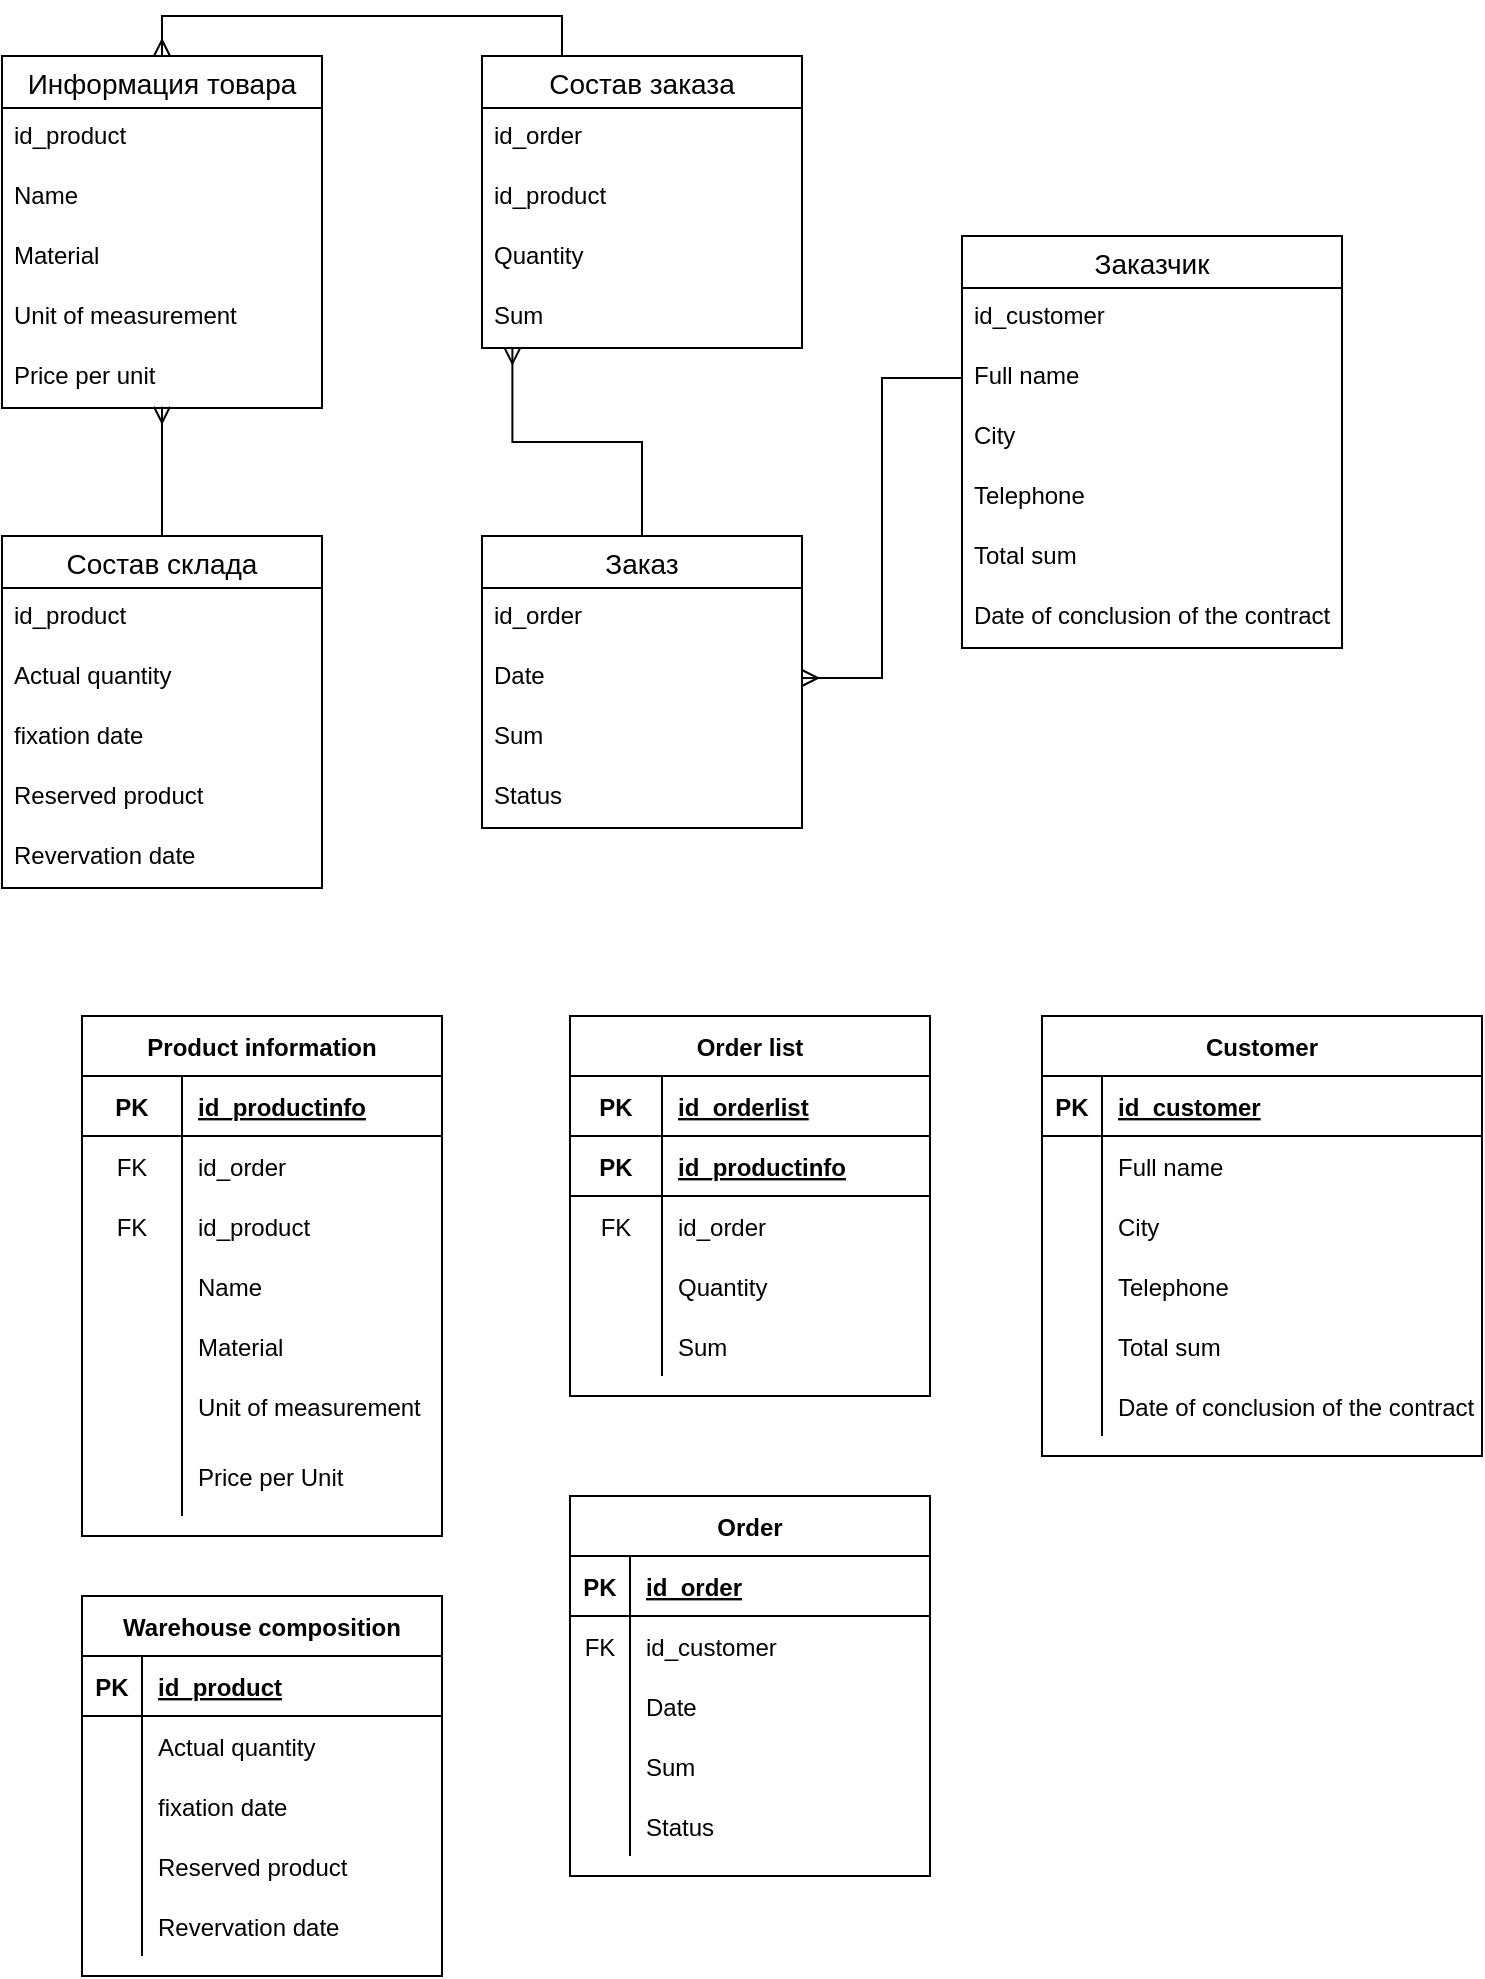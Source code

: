 <mxfile version="14.4.3" type="device"><diagram id="j-BwL6d5vp7vB2VhgZ8F" name="Страница 1"><mxGraphModel dx="1024" dy="592" grid="1" gridSize="10" guides="1" tooltips="1" connect="1" arrows="1" fold="1" page="1" pageScale="1" pageWidth="827" pageHeight="1169" math="0" shadow="0"><root><mxCell id="0"/><mxCell id="1" parent="0"/><mxCell id="vsldjuZawygQ87oaWwbh-1" value="Информация товара" style="swimlane;fontStyle=0;childLayout=stackLayout;horizontal=1;startSize=26;horizontalStack=0;resizeParent=1;resizeParentMax=0;resizeLast=0;collapsible=1;marginBottom=0;align=center;fontSize=14;" parent="1" vertex="1"><mxGeometry x="40" y="80" width="160" height="176" as="geometry"><mxRectangle x="40" y="170" width="170" height="26" as="alternateBounds"/></mxGeometry></mxCell><mxCell id="vsldjuZawygQ87oaWwbh-2" value="id_product" style="text;strokeColor=none;fillColor=none;spacingLeft=4;spacingRight=4;overflow=hidden;rotatable=0;points=[[0,0.5],[1,0.5]];portConstraint=eastwest;fontSize=12;" parent="vsldjuZawygQ87oaWwbh-1" vertex="1"><mxGeometry y="26" width="160" height="30" as="geometry"/></mxCell><mxCell id="vsldjuZawygQ87oaWwbh-3" value="Name" style="text;strokeColor=none;fillColor=none;spacingLeft=4;spacingRight=4;overflow=hidden;rotatable=0;points=[[0,0.5],[1,0.5]];portConstraint=eastwest;fontSize=12;" parent="vsldjuZawygQ87oaWwbh-1" vertex="1"><mxGeometry y="56" width="160" height="30" as="geometry"/></mxCell><mxCell id="vsldjuZawygQ87oaWwbh-4" value="Material" style="text;strokeColor=none;fillColor=none;spacingLeft=4;spacingRight=4;overflow=hidden;rotatable=0;points=[[0,0.5],[1,0.5]];portConstraint=eastwest;fontSize=12;" parent="vsldjuZawygQ87oaWwbh-1" vertex="1"><mxGeometry y="86" width="160" height="30" as="geometry"/></mxCell><mxCell id="vsldjuZawygQ87oaWwbh-13" value="Unit of measurement" style="text;strokeColor=none;fillColor=none;spacingLeft=4;spacingRight=4;overflow=hidden;rotatable=0;points=[[0,0.5],[1,0.5]];portConstraint=eastwest;fontSize=12;" parent="vsldjuZawygQ87oaWwbh-1" vertex="1"><mxGeometry y="116" width="160" height="30" as="geometry"/></mxCell><mxCell id="vsldjuZawygQ87oaWwbh-14" value="Price per unit" style="text;strokeColor=none;fillColor=none;spacingLeft=4;spacingRight=4;overflow=hidden;rotatable=0;points=[[0,0.5],[1,0.5]];portConstraint=eastwest;fontSize=12;" parent="vsldjuZawygQ87oaWwbh-1" vertex="1"><mxGeometry y="146" width="160" height="30" as="geometry"/></mxCell><mxCell id="vsldjuZawygQ87oaWwbh-37" style="edgeStyle=orthogonalEdgeStyle;rounded=0;orthogonalLoop=1;jettySize=auto;html=1;exitX=0.5;exitY=0;exitDx=0;exitDy=0;entryX=0.5;entryY=0.98;entryDx=0;entryDy=0;entryPerimeter=0;endArrow=ERmany;endFill=0;" parent="1" source="vsldjuZawygQ87oaWwbh-5" target="vsldjuZawygQ87oaWwbh-14" edge="1"><mxGeometry relative="1" as="geometry"/></mxCell><mxCell id="vsldjuZawygQ87oaWwbh-5" value="Состав склада" style="swimlane;fontStyle=0;childLayout=stackLayout;horizontal=1;startSize=26;horizontalStack=0;resizeParent=1;resizeParentMax=0;resizeLast=0;collapsible=1;marginBottom=0;align=center;fontSize=14;" parent="1" vertex="1"><mxGeometry x="40" y="320" width="160" height="176" as="geometry"><mxRectangle x="400" y="120" width="130" height="26" as="alternateBounds"/></mxGeometry></mxCell><mxCell id="vsldjuZawygQ87oaWwbh-6" value="id_product" style="text;strokeColor=none;fillColor=none;spacingLeft=4;spacingRight=4;overflow=hidden;rotatable=0;points=[[0,0.5],[1,0.5]];portConstraint=eastwest;fontSize=12;" parent="vsldjuZawygQ87oaWwbh-5" vertex="1"><mxGeometry y="26" width="160" height="30" as="geometry"/></mxCell><mxCell id="vsldjuZawygQ87oaWwbh-7" value="Actual quantity" style="text;strokeColor=none;fillColor=none;spacingLeft=4;spacingRight=4;overflow=hidden;rotatable=0;points=[[0,0.5],[1,0.5]];portConstraint=eastwest;fontSize=12;" parent="vsldjuZawygQ87oaWwbh-5" vertex="1"><mxGeometry y="56" width="160" height="30" as="geometry"/></mxCell><mxCell id="vsldjuZawygQ87oaWwbh-8" value="fixation date" style="text;strokeColor=none;fillColor=none;spacingLeft=4;spacingRight=4;overflow=hidden;rotatable=0;points=[[0,0.5],[1,0.5]];portConstraint=eastwest;fontSize=12;" parent="vsldjuZawygQ87oaWwbh-5" vertex="1"><mxGeometry y="86" width="160" height="30" as="geometry"/></mxCell><mxCell id="vsldjuZawygQ87oaWwbh-16" value="Reserved product" style="text;strokeColor=none;fillColor=none;spacingLeft=4;spacingRight=4;overflow=hidden;rotatable=0;points=[[0,0.5],[1,0.5]];portConstraint=eastwest;fontSize=12;" parent="vsldjuZawygQ87oaWwbh-5" vertex="1"><mxGeometry y="116" width="160" height="30" as="geometry"/></mxCell><mxCell id="vsldjuZawygQ87oaWwbh-17" value="Revervation date" style="text;strokeColor=none;fillColor=none;spacingLeft=4;spacingRight=4;overflow=hidden;rotatable=0;points=[[0,0.5],[1,0.5]];portConstraint=eastwest;fontSize=12;" parent="vsldjuZawygQ87oaWwbh-5" vertex="1"><mxGeometry y="146" width="160" height="30" as="geometry"/></mxCell><mxCell id="vsldjuZawygQ87oaWwbh-38" style="edgeStyle=orthogonalEdgeStyle;rounded=0;orthogonalLoop=1;jettySize=auto;html=1;exitX=0.5;exitY=0;exitDx=0;exitDy=0;entryX=0.095;entryY=0.993;entryDx=0;entryDy=0;entryPerimeter=0;endArrow=ERmany;endFill=0;" parent="1" source="vsldjuZawygQ87oaWwbh-9" target="vsldjuZawygQ87oaWwbh-23" edge="1"><mxGeometry relative="1" as="geometry"/></mxCell><mxCell id="vsldjuZawygQ87oaWwbh-9" value="Заказ" style="swimlane;fontStyle=0;childLayout=stackLayout;horizontal=1;startSize=26;horizontalStack=0;resizeParent=1;resizeParentMax=0;resizeLast=0;collapsible=1;marginBottom=0;align=center;fontSize=14;" parent="1" vertex="1"><mxGeometry x="280" y="320" width="160" height="146" as="geometry"><mxRectangle x="600" y="120" width="70" height="26" as="alternateBounds"/></mxGeometry></mxCell><mxCell id="vsldjuZawygQ87oaWwbh-10" value="id_order" style="text;strokeColor=none;fillColor=none;spacingLeft=4;spacingRight=4;overflow=hidden;rotatable=0;points=[[0,0.5],[1,0.5]];portConstraint=eastwest;fontSize=12;" parent="vsldjuZawygQ87oaWwbh-9" vertex="1"><mxGeometry y="26" width="160" height="30" as="geometry"/></mxCell><mxCell id="vsldjuZawygQ87oaWwbh-11" value="Date" style="text;strokeColor=none;fillColor=none;spacingLeft=4;spacingRight=4;overflow=hidden;rotatable=0;points=[[0,0.5],[1,0.5]];portConstraint=eastwest;fontSize=12;" parent="vsldjuZawygQ87oaWwbh-9" vertex="1"><mxGeometry y="56" width="160" height="30" as="geometry"/></mxCell><mxCell id="vsldjuZawygQ87oaWwbh-12" value="Sum" style="text;strokeColor=none;fillColor=none;spacingLeft=4;spacingRight=4;overflow=hidden;rotatable=0;points=[[0,0.5],[1,0.5]];portConstraint=eastwest;fontSize=12;" parent="vsldjuZawygQ87oaWwbh-9" vertex="1"><mxGeometry y="86" width="160" height="30" as="geometry"/></mxCell><mxCell id="vsldjuZawygQ87oaWwbh-18" value="Status" style="text;strokeColor=none;fillColor=none;spacingLeft=4;spacingRight=4;overflow=hidden;rotatable=0;points=[[0,0.5],[1,0.5]];portConstraint=eastwest;fontSize=12;" parent="vsldjuZawygQ87oaWwbh-9" vertex="1"><mxGeometry y="116" width="160" height="30" as="geometry"/></mxCell><mxCell id="vsldjuZawygQ87oaWwbh-35" style="edgeStyle=orthogonalEdgeStyle;rounded=0;orthogonalLoop=1;jettySize=auto;html=1;exitX=0.25;exitY=0;exitDx=0;exitDy=0;entryX=0.5;entryY=0;entryDx=0;entryDy=0;endArrow=ERmany;endFill=0;" parent="1" source="vsldjuZawygQ87oaWwbh-20" target="vsldjuZawygQ87oaWwbh-1" edge="1"><mxGeometry relative="1" as="geometry"/></mxCell><mxCell id="vsldjuZawygQ87oaWwbh-20" value="Состав заказа" style="swimlane;fontStyle=0;childLayout=stackLayout;horizontal=1;startSize=26;horizontalStack=0;resizeParent=1;resizeParentMax=0;resizeLast=0;collapsible=1;marginBottom=0;align=center;fontSize=14;" parent="1" vertex="1"><mxGeometry x="280" y="80" width="160" height="146" as="geometry"/></mxCell><mxCell id="vsldjuZawygQ87oaWwbh-31" value="id_order" style="text;strokeColor=none;fillColor=none;spacingLeft=4;spacingRight=4;overflow=hidden;rotatable=0;points=[[0,0.5],[1,0.5]];portConstraint=eastwest;fontSize=12;" parent="vsldjuZawygQ87oaWwbh-20" vertex="1"><mxGeometry y="26" width="160" height="30" as="geometry"/></mxCell><mxCell id="vsldjuZawygQ87oaWwbh-21" value="id_product" style="text;strokeColor=none;fillColor=none;spacingLeft=4;spacingRight=4;overflow=hidden;rotatable=0;points=[[0,0.5],[1,0.5]];portConstraint=eastwest;fontSize=12;" parent="vsldjuZawygQ87oaWwbh-20" vertex="1"><mxGeometry y="56" width="160" height="30" as="geometry"/></mxCell><mxCell id="vsldjuZawygQ87oaWwbh-22" value="Quantity" style="text;strokeColor=none;fillColor=none;spacingLeft=4;spacingRight=4;overflow=hidden;rotatable=0;points=[[0,0.5],[1,0.5]];portConstraint=eastwest;fontSize=12;" parent="vsldjuZawygQ87oaWwbh-20" vertex="1"><mxGeometry y="86" width="160" height="30" as="geometry"/></mxCell><mxCell id="vsldjuZawygQ87oaWwbh-23" value="Sum" style="text;strokeColor=none;fillColor=none;spacingLeft=4;spacingRight=4;overflow=hidden;rotatable=0;points=[[0,0.5],[1,0.5]];portConstraint=eastwest;fontSize=12;" parent="vsldjuZawygQ87oaWwbh-20" vertex="1"><mxGeometry y="116" width="160" height="30" as="geometry"/></mxCell><mxCell id="vsldjuZawygQ87oaWwbh-24" value="Заказчик" style="swimlane;fontStyle=0;childLayout=stackLayout;horizontal=1;startSize=26;horizontalStack=0;resizeParent=1;resizeParentMax=0;resizeLast=0;collapsible=1;marginBottom=0;align=center;fontSize=14;" parent="1" vertex="1"><mxGeometry x="520" y="170" width="190" height="206" as="geometry"/></mxCell><mxCell id="vsldjuZawygQ87oaWwbh-25" value="id_customer" style="text;strokeColor=none;fillColor=none;spacingLeft=4;spacingRight=4;overflow=hidden;rotatable=0;points=[[0,0.5],[1,0.5]];portConstraint=eastwest;fontSize=12;" parent="vsldjuZawygQ87oaWwbh-24" vertex="1"><mxGeometry y="26" width="190" height="30" as="geometry"/></mxCell><mxCell id="vsldjuZawygQ87oaWwbh-26" value="Full name" style="text;strokeColor=none;fillColor=none;spacingLeft=4;spacingRight=4;overflow=hidden;rotatable=0;points=[[0,0.5],[1,0.5]];portConstraint=eastwest;fontSize=12;" parent="vsldjuZawygQ87oaWwbh-24" vertex="1"><mxGeometry y="56" width="190" height="30" as="geometry"/></mxCell><mxCell id="vsldjuZawygQ87oaWwbh-27" value="City" style="text;strokeColor=none;fillColor=none;spacingLeft=4;spacingRight=4;overflow=hidden;rotatable=0;points=[[0,0.5],[1,0.5]];portConstraint=eastwest;fontSize=12;" parent="vsldjuZawygQ87oaWwbh-24" vertex="1"><mxGeometry y="86" width="190" height="30" as="geometry"/></mxCell><mxCell id="vsldjuZawygQ87oaWwbh-28" value="Telephone" style="text;strokeColor=none;fillColor=none;spacingLeft=4;spacingRight=4;overflow=hidden;rotatable=0;points=[[0,0.5],[1,0.5]];portConstraint=eastwest;fontSize=12;" parent="vsldjuZawygQ87oaWwbh-24" vertex="1"><mxGeometry y="116" width="190" height="30" as="geometry"/></mxCell><mxCell id="vsldjuZawygQ87oaWwbh-29" value="Total sum" style="text;strokeColor=none;fillColor=none;spacingLeft=4;spacingRight=4;overflow=hidden;rotatable=0;points=[[0,0.5],[1,0.5]];portConstraint=eastwest;fontSize=12;" parent="vsldjuZawygQ87oaWwbh-24" vertex="1"><mxGeometry y="146" width="190" height="30" as="geometry"/></mxCell><mxCell id="vsldjuZawygQ87oaWwbh-30" value="Date of conclusion of the contract" style="text;strokeColor=none;fillColor=none;spacingLeft=4;spacingRight=4;overflow=hidden;rotatable=0;points=[[0,0.5],[1,0.5]];portConstraint=eastwest;fontSize=12;" parent="vsldjuZawygQ87oaWwbh-24" vertex="1"><mxGeometry y="176" width="190" height="30" as="geometry"/></mxCell><mxCell id="vsldjuZawygQ87oaWwbh-33" style="edgeStyle=orthogonalEdgeStyle;rounded=0;orthogonalLoop=1;jettySize=auto;html=1;exitX=0;exitY=0.5;exitDx=0;exitDy=0;entryX=1;entryY=0.5;entryDx=0;entryDy=0;endArrow=ERmany;endFill=0;" parent="1" source="vsldjuZawygQ87oaWwbh-26" target="vsldjuZawygQ87oaWwbh-11" edge="1"><mxGeometry relative="1" as="geometry"/></mxCell><mxCell id="vsldjuZawygQ87oaWwbh-39" value="Product information" style="shape=table;startSize=30;container=1;collapsible=1;childLayout=tableLayout;fixedRows=1;rowLines=0;fontStyle=1;align=center;resizeLast=1;" parent="1" vertex="1"><mxGeometry x="80" y="560" width="180" height="260" as="geometry"/></mxCell><mxCell id="vsldjuZawygQ87oaWwbh-40" value="" style="shape=partialRectangle;collapsible=0;dropTarget=0;pointerEvents=0;fillColor=none;top=0;left=0;bottom=1;right=0;points=[[0,0.5],[1,0.5]];portConstraint=eastwest;" parent="vsldjuZawygQ87oaWwbh-39" vertex="1"><mxGeometry y="30" width="180" height="30" as="geometry"/></mxCell><mxCell id="vsldjuZawygQ87oaWwbh-41" value="PK" style="shape=partialRectangle;connectable=0;fillColor=none;top=0;left=0;bottom=0;right=0;fontStyle=1;overflow=hidden;" parent="vsldjuZawygQ87oaWwbh-40" vertex="1"><mxGeometry width="50" height="30" as="geometry"/></mxCell><mxCell id="vsldjuZawygQ87oaWwbh-42" value="id_productinfo" style="shape=partialRectangle;connectable=0;fillColor=none;top=0;left=0;bottom=0;right=0;align=left;spacingLeft=6;fontStyle=5;overflow=hidden;" parent="vsldjuZawygQ87oaWwbh-40" vertex="1"><mxGeometry x="50" width="130" height="30" as="geometry"/></mxCell><mxCell id="Wc7mfPwDZL4KZkXEuygy-1" value="" style="shape=partialRectangle;collapsible=0;dropTarget=0;pointerEvents=0;fillColor=none;top=0;left=0;bottom=0;right=0;points=[[0,0.5],[1,0.5]];portConstraint=eastwest;" vertex="1" parent="vsldjuZawygQ87oaWwbh-39"><mxGeometry y="60" width="180" height="30" as="geometry"/></mxCell><mxCell id="Wc7mfPwDZL4KZkXEuygy-2" value="FK" style="shape=partialRectangle;connectable=0;fillColor=none;top=0;left=0;bottom=0;right=0;fontStyle=0;overflow=hidden;" vertex="1" parent="Wc7mfPwDZL4KZkXEuygy-1"><mxGeometry width="50" height="30" as="geometry"/></mxCell><mxCell id="Wc7mfPwDZL4KZkXEuygy-3" value="id_order" style="shape=partialRectangle;connectable=0;fillColor=none;top=0;left=0;bottom=0;right=0;align=left;spacingLeft=6;fontStyle=0;overflow=hidden;" vertex="1" parent="Wc7mfPwDZL4KZkXEuygy-1"><mxGeometry x="50" width="130" height="30" as="geometry"/></mxCell><mxCell id="Wc7mfPwDZL4KZkXEuygy-13" value="" style="shape=partialRectangle;collapsible=0;dropTarget=0;pointerEvents=0;fillColor=none;top=0;left=0;bottom=0;right=0;points=[[0,0.5],[1,0.5]];portConstraint=eastwest;" vertex="1" parent="vsldjuZawygQ87oaWwbh-39"><mxGeometry y="90" width="180" height="30" as="geometry"/></mxCell><mxCell id="Wc7mfPwDZL4KZkXEuygy-14" value="FK" style="shape=partialRectangle;connectable=0;fillColor=none;top=0;left=0;bottom=0;right=0;fontStyle=0;overflow=hidden;" vertex="1" parent="Wc7mfPwDZL4KZkXEuygy-13"><mxGeometry width="50" height="30" as="geometry"/></mxCell><mxCell id="Wc7mfPwDZL4KZkXEuygy-15" value="id_product" style="shape=partialRectangle;connectable=0;fillColor=none;top=0;left=0;bottom=0;right=0;align=left;spacingLeft=6;fontStyle=0;overflow=hidden;" vertex="1" parent="Wc7mfPwDZL4KZkXEuygy-13"><mxGeometry x="50" width="130" height="30" as="geometry"/></mxCell><mxCell id="vsldjuZawygQ87oaWwbh-43" value="" style="shape=partialRectangle;collapsible=0;dropTarget=0;pointerEvents=0;fillColor=none;top=0;left=0;bottom=0;right=0;points=[[0,0.5],[1,0.5]];portConstraint=eastwest;" parent="vsldjuZawygQ87oaWwbh-39" vertex="1"><mxGeometry y="120" width="180" height="30" as="geometry"/></mxCell><mxCell id="vsldjuZawygQ87oaWwbh-44" value="" style="shape=partialRectangle;connectable=0;fillColor=none;top=0;left=0;bottom=0;right=0;editable=1;overflow=hidden;" parent="vsldjuZawygQ87oaWwbh-43" vertex="1"><mxGeometry width="50" height="30" as="geometry"/></mxCell><mxCell id="vsldjuZawygQ87oaWwbh-45" value="Name" style="shape=partialRectangle;connectable=0;fillColor=none;top=0;left=0;bottom=0;right=0;align=left;spacingLeft=6;overflow=hidden;" parent="vsldjuZawygQ87oaWwbh-43" vertex="1"><mxGeometry x="50" width="130" height="30" as="geometry"/></mxCell><mxCell id="vsldjuZawygQ87oaWwbh-46" value="" style="shape=partialRectangle;collapsible=0;dropTarget=0;pointerEvents=0;fillColor=none;top=0;left=0;bottom=0;right=0;points=[[0,0.5],[1,0.5]];portConstraint=eastwest;" parent="vsldjuZawygQ87oaWwbh-39" vertex="1"><mxGeometry y="150" width="180" height="30" as="geometry"/></mxCell><mxCell id="vsldjuZawygQ87oaWwbh-47" value="" style="shape=partialRectangle;connectable=0;fillColor=none;top=0;left=0;bottom=0;right=0;editable=1;overflow=hidden;" parent="vsldjuZawygQ87oaWwbh-46" vertex="1"><mxGeometry width="50" height="30" as="geometry"/></mxCell><mxCell id="vsldjuZawygQ87oaWwbh-48" value="Material" style="shape=partialRectangle;connectable=0;fillColor=none;top=0;left=0;bottom=0;right=0;align=left;spacingLeft=6;overflow=hidden;" parent="vsldjuZawygQ87oaWwbh-46" vertex="1"><mxGeometry x="50" width="130" height="30" as="geometry"/></mxCell><mxCell id="vsldjuZawygQ87oaWwbh-49" value="" style="shape=partialRectangle;collapsible=0;dropTarget=0;pointerEvents=0;fillColor=none;top=0;left=0;bottom=0;right=0;points=[[0,0.5],[1,0.5]];portConstraint=eastwest;" parent="vsldjuZawygQ87oaWwbh-39" vertex="1"><mxGeometry y="180" width="180" height="30" as="geometry"/></mxCell><mxCell id="vsldjuZawygQ87oaWwbh-50" value="" style="shape=partialRectangle;connectable=0;fillColor=none;top=0;left=0;bottom=0;right=0;editable=1;overflow=hidden;" parent="vsldjuZawygQ87oaWwbh-49" vertex="1"><mxGeometry width="50" height="30" as="geometry"/></mxCell><mxCell id="vsldjuZawygQ87oaWwbh-51" value="Unit of measurement" style="shape=partialRectangle;connectable=0;fillColor=none;top=0;left=0;bottom=0;right=0;align=left;spacingLeft=6;overflow=hidden;" parent="vsldjuZawygQ87oaWwbh-49" vertex="1"><mxGeometry x="50" width="130" height="30" as="geometry"/></mxCell><mxCell id="RTCYQiGeqeqdVsXosrcX-1" value="" style="shape=partialRectangle;collapsible=0;dropTarget=0;pointerEvents=0;fillColor=none;top=0;left=0;bottom=0;right=0;points=[[0,0.5],[1,0.5]];portConstraint=eastwest;" parent="vsldjuZawygQ87oaWwbh-39" vertex="1"><mxGeometry y="210" width="180" height="40" as="geometry"/></mxCell><mxCell id="RTCYQiGeqeqdVsXosrcX-2" value="" style="shape=partialRectangle;connectable=0;fillColor=none;top=0;left=0;bottom=0;right=0;editable=1;overflow=hidden;" parent="RTCYQiGeqeqdVsXosrcX-1" vertex="1"><mxGeometry width="50" height="40" as="geometry"/></mxCell><mxCell id="RTCYQiGeqeqdVsXosrcX-3" value="Price per Unit" style="shape=partialRectangle;connectable=0;fillColor=none;top=0;left=0;bottom=0;right=0;align=left;spacingLeft=6;overflow=hidden;" parent="RTCYQiGeqeqdVsXosrcX-1" vertex="1"><mxGeometry x="50" width="130" height="40" as="geometry"/></mxCell><mxCell id="vsldjuZawygQ87oaWwbh-52" value="Order list" style="shape=table;startSize=30;container=1;collapsible=1;childLayout=tableLayout;fixedRows=1;rowLines=0;fontStyle=1;align=center;resizeLast=1;" parent="1" vertex="1"><mxGeometry x="324" y="560" width="180" height="190" as="geometry"/></mxCell><mxCell id="vsldjuZawygQ87oaWwbh-53" value="" style="shape=partialRectangle;collapsible=0;dropTarget=0;pointerEvents=0;fillColor=none;top=0;left=0;bottom=1;right=0;points=[[0,0.5],[1,0.5]];portConstraint=eastwest;" parent="vsldjuZawygQ87oaWwbh-52" vertex="1"><mxGeometry y="30" width="180" height="30" as="geometry"/></mxCell><mxCell id="vsldjuZawygQ87oaWwbh-54" value="PK" style="shape=partialRectangle;connectable=0;fillColor=none;top=0;left=0;bottom=0;right=0;fontStyle=1;overflow=hidden;" parent="vsldjuZawygQ87oaWwbh-53" vertex="1"><mxGeometry width="46" height="30" as="geometry"/></mxCell><mxCell id="vsldjuZawygQ87oaWwbh-55" value="id_orderlist" style="shape=partialRectangle;connectable=0;fillColor=none;top=0;left=0;bottom=0;right=0;align=left;spacingLeft=6;fontStyle=5;overflow=hidden;" parent="vsldjuZawygQ87oaWwbh-53" vertex="1"><mxGeometry x="46" width="134" height="30" as="geometry"/></mxCell><mxCell id="RTCYQiGeqeqdVsXosrcX-7" value="" style="shape=partialRectangle;collapsible=0;dropTarget=0;pointerEvents=0;fillColor=none;top=0;left=0;bottom=1;right=0;points=[[0,0.5],[1,0.5]];portConstraint=eastwest;" parent="vsldjuZawygQ87oaWwbh-52" vertex="1"><mxGeometry y="60" width="180" height="30" as="geometry"/></mxCell><mxCell id="RTCYQiGeqeqdVsXosrcX-8" value="PK" style="shape=partialRectangle;connectable=0;fillColor=none;top=0;left=0;bottom=0;right=0;fontStyle=1;overflow=hidden;" parent="RTCYQiGeqeqdVsXosrcX-7" vertex="1"><mxGeometry width="46" height="30" as="geometry"/></mxCell><mxCell id="RTCYQiGeqeqdVsXosrcX-9" value="id_productinfo" style="shape=partialRectangle;connectable=0;fillColor=none;top=0;left=0;bottom=0;right=0;align=left;spacingLeft=6;fontStyle=5;overflow=hidden;" parent="RTCYQiGeqeqdVsXosrcX-7" vertex="1"><mxGeometry x="46" width="134" height="30" as="geometry"/></mxCell><mxCell id="Wc7mfPwDZL4KZkXEuygy-16" value="" style="shape=partialRectangle;collapsible=0;dropTarget=0;pointerEvents=0;fillColor=none;top=0;left=0;bottom=0;right=0;points=[[0,0.5],[1,0.5]];portConstraint=eastwest;" vertex="1" parent="vsldjuZawygQ87oaWwbh-52"><mxGeometry y="90" width="180" height="30" as="geometry"/></mxCell><mxCell id="Wc7mfPwDZL4KZkXEuygy-17" value="FK" style="shape=partialRectangle;connectable=0;fillColor=none;top=0;left=0;bottom=0;right=0;fontStyle=0;overflow=hidden;" vertex="1" parent="Wc7mfPwDZL4KZkXEuygy-16"><mxGeometry width="46" height="30" as="geometry"/></mxCell><mxCell id="Wc7mfPwDZL4KZkXEuygy-18" value="id_order" style="shape=partialRectangle;connectable=0;fillColor=none;top=0;left=0;bottom=0;right=0;align=left;spacingLeft=6;fontStyle=0;overflow=hidden;" vertex="1" parent="Wc7mfPwDZL4KZkXEuygy-16"><mxGeometry x="46" width="134" height="30" as="geometry"/></mxCell><mxCell id="vsldjuZawygQ87oaWwbh-56" value="" style="shape=partialRectangle;collapsible=0;dropTarget=0;pointerEvents=0;fillColor=none;top=0;left=0;bottom=0;right=0;points=[[0,0.5],[1,0.5]];portConstraint=eastwest;" parent="vsldjuZawygQ87oaWwbh-52" vertex="1"><mxGeometry y="120" width="180" height="30" as="geometry"/></mxCell><mxCell id="vsldjuZawygQ87oaWwbh-57" value="" style="shape=partialRectangle;connectable=0;fillColor=none;top=0;left=0;bottom=0;right=0;editable=1;overflow=hidden;" parent="vsldjuZawygQ87oaWwbh-56" vertex="1"><mxGeometry width="46" height="30" as="geometry"/></mxCell><mxCell id="vsldjuZawygQ87oaWwbh-58" value="Quantity" style="shape=partialRectangle;connectable=0;fillColor=none;top=0;left=0;bottom=0;right=0;align=left;spacingLeft=6;overflow=hidden;" parent="vsldjuZawygQ87oaWwbh-56" vertex="1"><mxGeometry x="46" width="134" height="30" as="geometry"/></mxCell><mxCell id="vsldjuZawygQ87oaWwbh-59" value="" style="shape=partialRectangle;collapsible=0;dropTarget=0;pointerEvents=0;fillColor=none;top=0;left=0;bottom=0;right=0;points=[[0,0.5],[1,0.5]];portConstraint=eastwest;" parent="vsldjuZawygQ87oaWwbh-52" vertex="1"><mxGeometry y="150" width="180" height="30" as="geometry"/></mxCell><mxCell id="vsldjuZawygQ87oaWwbh-60" value="" style="shape=partialRectangle;connectable=0;fillColor=none;top=0;left=0;bottom=0;right=0;editable=1;overflow=hidden;" parent="vsldjuZawygQ87oaWwbh-59" vertex="1"><mxGeometry width="46" height="30" as="geometry"/></mxCell><mxCell id="vsldjuZawygQ87oaWwbh-61" value="Sum" style="shape=partialRectangle;connectable=0;fillColor=none;top=0;left=0;bottom=0;right=0;align=left;spacingLeft=6;overflow=hidden;" parent="vsldjuZawygQ87oaWwbh-59" vertex="1"><mxGeometry x="46" width="134" height="30" as="geometry"/></mxCell><mxCell id="vsldjuZawygQ87oaWwbh-65" value="Warehouse composition" style="shape=table;startSize=30;container=1;collapsible=1;childLayout=tableLayout;fixedRows=1;rowLines=0;fontStyle=1;align=center;resizeLast=1;" parent="1" vertex="1"><mxGeometry x="80" y="850" width="180" height="190" as="geometry"/></mxCell><mxCell id="vsldjuZawygQ87oaWwbh-66" value="" style="shape=partialRectangle;collapsible=0;dropTarget=0;pointerEvents=0;fillColor=none;top=0;left=0;bottom=1;right=0;points=[[0,0.5],[1,0.5]];portConstraint=eastwest;" parent="vsldjuZawygQ87oaWwbh-65" vertex="1"><mxGeometry y="30" width="180" height="30" as="geometry"/></mxCell><mxCell id="vsldjuZawygQ87oaWwbh-67" value="PK" style="shape=partialRectangle;connectable=0;fillColor=none;top=0;left=0;bottom=0;right=0;fontStyle=1;overflow=hidden;" parent="vsldjuZawygQ87oaWwbh-66" vertex="1"><mxGeometry width="30" height="30" as="geometry"/></mxCell><mxCell id="vsldjuZawygQ87oaWwbh-68" value="id_product" style="shape=partialRectangle;connectable=0;fillColor=none;top=0;left=0;bottom=0;right=0;align=left;spacingLeft=6;fontStyle=5;overflow=hidden;" parent="vsldjuZawygQ87oaWwbh-66" vertex="1"><mxGeometry x="30" width="150" height="30" as="geometry"/></mxCell><mxCell id="vsldjuZawygQ87oaWwbh-69" value="" style="shape=partialRectangle;collapsible=0;dropTarget=0;pointerEvents=0;fillColor=none;top=0;left=0;bottom=0;right=0;points=[[0,0.5],[1,0.5]];portConstraint=eastwest;" parent="vsldjuZawygQ87oaWwbh-65" vertex="1"><mxGeometry y="60" width="180" height="30" as="geometry"/></mxCell><mxCell id="vsldjuZawygQ87oaWwbh-70" value="" style="shape=partialRectangle;connectable=0;fillColor=none;top=0;left=0;bottom=0;right=0;editable=1;overflow=hidden;" parent="vsldjuZawygQ87oaWwbh-69" vertex="1"><mxGeometry width="30" height="30" as="geometry"/></mxCell><mxCell id="vsldjuZawygQ87oaWwbh-71" value="Actual quantity" style="shape=partialRectangle;connectable=0;fillColor=none;top=0;left=0;bottom=0;right=0;align=left;spacingLeft=6;overflow=hidden;" parent="vsldjuZawygQ87oaWwbh-69" vertex="1"><mxGeometry x="30" width="150" height="30" as="geometry"/></mxCell><mxCell id="vsldjuZawygQ87oaWwbh-72" value="" style="shape=partialRectangle;collapsible=0;dropTarget=0;pointerEvents=0;fillColor=none;top=0;left=0;bottom=0;right=0;points=[[0,0.5],[1,0.5]];portConstraint=eastwest;" parent="vsldjuZawygQ87oaWwbh-65" vertex="1"><mxGeometry y="90" width="180" height="30" as="geometry"/></mxCell><mxCell id="vsldjuZawygQ87oaWwbh-73" value="" style="shape=partialRectangle;connectable=0;fillColor=none;top=0;left=0;bottom=0;right=0;editable=1;overflow=hidden;" parent="vsldjuZawygQ87oaWwbh-72" vertex="1"><mxGeometry width="30" height="30" as="geometry"/></mxCell><mxCell id="vsldjuZawygQ87oaWwbh-74" value="fixation date" style="shape=partialRectangle;connectable=0;fillColor=none;top=0;left=0;bottom=0;right=0;align=left;spacingLeft=6;overflow=hidden;" parent="vsldjuZawygQ87oaWwbh-72" vertex="1"><mxGeometry x="30" width="150" height="30" as="geometry"/></mxCell><mxCell id="vsldjuZawygQ87oaWwbh-75" value="" style="shape=partialRectangle;collapsible=0;dropTarget=0;pointerEvents=0;fillColor=none;top=0;left=0;bottom=0;right=0;points=[[0,0.5],[1,0.5]];portConstraint=eastwest;" parent="vsldjuZawygQ87oaWwbh-65" vertex="1"><mxGeometry y="120" width="180" height="30" as="geometry"/></mxCell><mxCell id="vsldjuZawygQ87oaWwbh-76" value="" style="shape=partialRectangle;connectable=0;fillColor=none;top=0;left=0;bottom=0;right=0;editable=1;overflow=hidden;" parent="vsldjuZawygQ87oaWwbh-75" vertex="1"><mxGeometry width="30" height="30" as="geometry"/></mxCell><mxCell id="vsldjuZawygQ87oaWwbh-77" value="Reserved product" style="shape=partialRectangle;connectable=0;fillColor=none;top=0;left=0;bottom=0;right=0;align=left;spacingLeft=6;overflow=hidden;" parent="vsldjuZawygQ87oaWwbh-75" vertex="1"><mxGeometry x="30" width="150" height="30" as="geometry"/></mxCell><mxCell id="RTCYQiGeqeqdVsXosrcX-10" value="" style="shape=partialRectangle;collapsible=0;dropTarget=0;pointerEvents=0;fillColor=none;top=0;left=0;bottom=0;right=0;points=[[0,0.5],[1,0.5]];portConstraint=eastwest;" parent="vsldjuZawygQ87oaWwbh-65" vertex="1"><mxGeometry y="150" width="180" height="30" as="geometry"/></mxCell><mxCell id="RTCYQiGeqeqdVsXosrcX-11" value="" style="shape=partialRectangle;connectable=0;fillColor=none;top=0;left=0;bottom=0;right=0;editable=1;overflow=hidden;" parent="RTCYQiGeqeqdVsXosrcX-10" vertex="1"><mxGeometry width="30" height="30" as="geometry"/></mxCell><mxCell id="RTCYQiGeqeqdVsXosrcX-12" value="Revervation date" style="shape=partialRectangle;connectable=0;fillColor=none;top=0;left=0;bottom=0;right=0;align=left;spacingLeft=6;overflow=hidden;" parent="RTCYQiGeqeqdVsXosrcX-10" vertex="1"><mxGeometry x="30" width="150" height="30" as="geometry"/></mxCell><mxCell id="vsldjuZawygQ87oaWwbh-78" value="Customer" style="shape=table;startSize=30;container=1;collapsible=1;childLayout=tableLayout;fixedRows=1;rowLines=0;fontStyle=1;align=center;resizeLast=1;" parent="1" vertex="1"><mxGeometry x="560" y="560" width="220" height="220" as="geometry"/></mxCell><mxCell id="vsldjuZawygQ87oaWwbh-79" value="" style="shape=partialRectangle;collapsible=0;dropTarget=0;pointerEvents=0;fillColor=none;top=0;left=0;bottom=1;right=0;points=[[0,0.5],[1,0.5]];portConstraint=eastwest;" parent="vsldjuZawygQ87oaWwbh-78" vertex="1"><mxGeometry y="30" width="220" height="30" as="geometry"/></mxCell><mxCell id="vsldjuZawygQ87oaWwbh-80" value="PK" style="shape=partialRectangle;connectable=0;fillColor=none;top=0;left=0;bottom=0;right=0;fontStyle=1;overflow=hidden;" parent="vsldjuZawygQ87oaWwbh-79" vertex="1"><mxGeometry width="30" height="30" as="geometry"/></mxCell><mxCell id="vsldjuZawygQ87oaWwbh-81" value="id_customer" style="shape=partialRectangle;connectable=0;fillColor=none;top=0;left=0;bottom=0;right=0;align=left;spacingLeft=6;fontStyle=5;overflow=hidden;" parent="vsldjuZawygQ87oaWwbh-79" vertex="1"><mxGeometry x="30" width="190" height="30" as="geometry"/></mxCell><mxCell id="vsldjuZawygQ87oaWwbh-82" value="" style="shape=partialRectangle;collapsible=0;dropTarget=0;pointerEvents=0;fillColor=none;top=0;left=0;bottom=0;right=0;points=[[0,0.5],[1,0.5]];portConstraint=eastwest;" parent="vsldjuZawygQ87oaWwbh-78" vertex="1"><mxGeometry y="60" width="220" height="30" as="geometry"/></mxCell><mxCell id="vsldjuZawygQ87oaWwbh-83" value="" style="shape=partialRectangle;connectable=0;fillColor=none;top=0;left=0;bottom=0;right=0;editable=1;overflow=hidden;" parent="vsldjuZawygQ87oaWwbh-82" vertex="1"><mxGeometry width="30" height="30" as="geometry"/></mxCell><mxCell id="vsldjuZawygQ87oaWwbh-84" value="Full name" style="shape=partialRectangle;connectable=0;fillColor=none;top=0;left=0;bottom=0;right=0;align=left;spacingLeft=6;overflow=hidden;" parent="vsldjuZawygQ87oaWwbh-82" vertex="1"><mxGeometry x="30" width="190" height="30" as="geometry"/></mxCell><mxCell id="vsldjuZawygQ87oaWwbh-85" value="" style="shape=partialRectangle;collapsible=0;dropTarget=0;pointerEvents=0;fillColor=none;top=0;left=0;bottom=0;right=0;points=[[0,0.5],[1,0.5]];portConstraint=eastwest;" parent="vsldjuZawygQ87oaWwbh-78" vertex="1"><mxGeometry y="90" width="220" height="30" as="geometry"/></mxCell><mxCell id="vsldjuZawygQ87oaWwbh-86" value="" style="shape=partialRectangle;connectable=0;fillColor=none;top=0;left=0;bottom=0;right=0;editable=1;overflow=hidden;" parent="vsldjuZawygQ87oaWwbh-85" vertex="1"><mxGeometry width="30" height="30" as="geometry"/></mxCell><mxCell id="vsldjuZawygQ87oaWwbh-87" value="City" style="shape=partialRectangle;connectable=0;fillColor=none;top=0;left=0;bottom=0;right=0;align=left;spacingLeft=6;overflow=hidden;" parent="vsldjuZawygQ87oaWwbh-85" vertex="1"><mxGeometry x="30" width="190" height="30" as="geometry"/></mxCell><mxCell id="vsldjuZawygQ87oaWwbh-88" value="" style="shape=partialRectangle;collapsible=0;dropTarget=0;pointerEvents=0;fillColor=none;top=0;left=0;bottom=0;right=0;points=[[0,0.5],[1,0.5]];portConstraint=eastwest;" parent="vsldjuZawygQ87oaWwbh-78" vertex="1"><mxGeometry y="120" width="220" height="30" as="geometry"/></mxCell><mxCell id="vsldjuZawygQ87oaWwbh-89" value="" style="shape=partialRectangle;connectable=0;fillColor=none;top=0;left=0;bottom=0;right=0;editable=1;overflow=hidden;" parent="vsldjuZawygQ87oaWwbh-88" vertex="1"><mxGeometry width="30" height="30" as="geometry"/></mxCell><mxCell id="vsldjuZawygQ87oaWwbh-90" value="Telephone" style="shape=partialRectangle;connectable=0;fillColor=none;top=0;left=0;bottom=0;right=0;align=left;spacingLeft=6;overflow=hidden;" parent="vsldjuZawygQ87oaWwbh-88" vertex="1"><mxGeometry x="30" width="190" height="30" as="geometry"/></mxCell><mxCell id="RTCYQiGeqeqdVsXosrcX-13" value="" style="shape=partialRectangle;collapsible=0;dropTarget=0;pointerEvents=0;fillColor=none;top=0;left=0;bottom=0;right=0;points=[[0,0.5],[1,0.5]];portConstraint=eastwest;" parent="vsldjuZawygQ87oaWwbh-78" vertex="1"><mxGeometry y="150" width="220" height="30" as="geometry"/></mxCell><mxCell id="RTCYQiGeqeqdVsXosrcX-14" value="" style="shape=partialRectangle;connectable=0;fillColor=none;top=0;left=0;bottom=0;right=0;editable=1;overflow=hidden;" parent="RTCYQiGeqeqdVsXosrcX-13" vertex="1"><mxGeometry width="30" height="30" as="geometry"/></mxCell><mxCell id="RTCYQiGeqeqdVsXosrcX-15" value="Total sum" style="shape=partialRectangle;connectable=0;fillColor=none;top=0;left=0;bottom=0;right=0;align=left;spacingLeft=6;overflow=hidden;" parent="RTCYQiGeqeqdVsXosrcX-13" vertex="1"><mxGeometry x="30" width="190" height="30" as="geometry"/></mxCell><mxCell id="RTCYQiGeqeqdVsXosrcX-16" value="" style="shape=partialRectangle;collapsible=0;dropTarget=0;pointerEvents=0;fillColor=none;top=0;left=0;bottom=0;right=0;points=[[0,0.5],[1,0.5]];portConstraint=eastwest;" parent="vsldjuZawygQ87oaWwbh-78" vertex="1"><mxGeometry y="180" width="220" height="30" as="geometry"/></mxCell><mxCell id="RTCYQiGeqeqdVsXosrcX-17" value="" style="shape=partialRectangle;connectable=0;fillColor=none;top=0;left=0;bottom=0;right=0;editable=1;overflow=hidden;" parent="RTCYQiGeqeqdVsXosrcX-16" vertex="1"><mxGeometry width="30" height="30" as="geometry"/></mxCell><mxCell id="RTCYQiGeqeqdVsXosrcX-18" value="Date of conclusion of the contract" style="shape=partialRectangle;connectable=0;fillColor=none;top=0;left=0;bottom=0;right=0;align=left;spacingLeft=6;overflow=hidden;" parent="RTCYQiGeqeqdVsXosrcX-16" vertex="1"><mxGeometry x="30" width="190" height="30" as="geometry"/></mxCell><mxCell id="vsldjuZawygQ87oaWwbh-91" value="Order" style="shape=table;startSize=30;container=1;collapsible=1;childLayout=tableLayout;fixedRows=1;rowLines=0;fontStyle=1;align=center;resizeLast=1;" parent="1" vertex="1"><mxGeometry x="324" y="800" width="180" height="190" as="geometry"/></mxCell><mxCell id="vsldjuZawygQ87oaWwbh-92" value="" style="shape=partialRectangle;collapsible=0;dropTarget=0;pointerEvents=0;fillColor=none;top=0;left=0;bottom=1;right=0;points=[[0,0.5],[1,0.5]];portConstraint=eastwest;" parent="vsldjuZawygQ87oaWwbh-91" vertex="1"><mxGeometry y="30" width="180" height="30" as="geometry"/></mxCell><mxCell id="vsldjuZawygQ87oaWwbh-93" value="PK" style="shape=partialRectangle;connectable=0;fillColor=none;top=0;left=0;bottom=0;right=0;fontStyle=1;overflow=hidden;" parent="vsldjuZawygQ87oaWwbh-92" vertex="1"><mxGeometry width="30" height="30" as="geometry"/></mxCell><mxCell id="vsldjuZawygQ87oaWwbh-94" value="id_order" style="shape=partialRectangle;connectable=0;fillColor=none;top=0;left=0;bottom=0;right=0;align=left;spacingLeft=6;fontStyle=5;overflow=hidden;" parent="vsldjuZawygQ87oaWwbh-92" vertex="1"><mxGeometry x="30" width="150" height="30" as="geometry"/></mxCell><mxCell id="Wc7mfPwDZL4KZkXEuygy-10" value="" style="shape=partialRectangle;collapsible=0;dropTarget=0;pointerEvents=0;fillColor=none;top=0;left=0;bottom=0;right=0;points=[[0,0.5],[1,0.5]];portConstraint=eastwest;" vertex="1" parent="vsldjuZawygQ87oaWwbh-91"><mxGeometry y="60" width="180" height="30" as="geometry"/></mxCell><mxCell id="Wc7mfPwDZL4KZkXEuygy-11" value="FK" style="shape=partialRectangle;connectable=0;fillColor=none;top=0;left=0;bottom=0;right=0;fontStyle=0;overflow=hidden;" vertex="1" parent="Wc7mfPwDZL4KZkXEuygy-10"><mxGeometry width="30" height="30" as="geometry"/></mxCell><mxCell id="Wc7mfPwDZL4KZkXEuygy-12" value="id_customer" style="shape=partialRectangle;connectable=0;fillColor=none;top=0;left=0;bottom=0;right=0;align=left;spacingLeft=6;fontStyle=0;overflow=hidden;" vertex="1" parent="Wc7mfPwDZL4KZkXEuygy-10"><mxGeometry x="30" width="150" height="30" as="geometry"/></mxCell><mxCell id="vsldjuZawygQ87oaWwbh-95" value="" style="shape=partialRectangle;collapsible=0;dropTarget=0;pointerEvents=0;fillColor=none;top=0;left=0;bottom=0;right=0;points=[[0,0.5],[1,0.5]];portConstraint=eastwest;" parent="vsldjuZawygQ87oaWwbh-91" vertex="1"><mxGeometry y="90" width="180" height="30" as="geometry"/></mxCell><mxCell id="vsldjuZawygQ87oaWwbh-96" value="" style="shape=partialRectangle;connectable=0;fillColor=none;top=0;left=0;bottom=0;right=0;editable=1;overflow=hidden;" parent="vsldjuZawygQ87oaWwbh-95" vertex="1"><mxGeometry width="30" height="30" as="geometry"/></mxCell><mxCell id="vsldjuZawygQ87oaWwbh-97" value="Date" style="shape=partialRectangle;connectable=0;fillColor=none;top=0;left=0;bottom=0;right=0;align=left;spacingLeft=6;overflow=hidden;" parent="vsldjuZawygQ87oaWwbh-95" vertex="1"><mxGeometry x="30" width="150" height="30" as="geometry"/></mxCell><mxCell id="vsldjuZawygQ87oaWwbh-98" value="" style="shape=partialRectangle;collapsible=0;dropTarget=0;pointerEvents=0;fillColor=none;top=0;left=0;bottom=0;right=0;points=[[0,0.5],[1,0.5]];portConstraint=eastwest;" parent="vsldjuZawygQ87oaWwbh-91" vertex="1"><mxGeometry y="120" width="180" height="30" as="geometry"/></mxCell><mxCell id="vsldjuZawygQ87oaWwbh-99" value="" style="shape=partialRectangle;connectable=0;fillColor=none;top=0;left=0;bottom=0;right=0;editable=1;overflow=hidden;" parent="vsldjuZawygQ87oaWwbh-98" vertex="1"><mxGeometry width="30" height="30" as="geometry"/></mxCell><mxCell id="vsldjuZawygQ87oaWwbh-100" value="Sum" style="shape=partialRectangle;connectable=0;fillColor=none;top=0;left=0;bottom=0;right=0;align=left;spacingLeft=6;overflow=hidden;" parent="vsldjuZawygQ87oaWwbh-98" vertex="1"><mxGeometry x="30" width="150" height="30" as="geometry"/></mxCell><mxCell id="vsldjuZawygQ87oaWwbh-101" value="" style="shape=partialRectangle;collapsible=0;dropTarget=0;pointerEvents=0;fillColor=none;top=0;left=0;bottom=0;right=0;points=[[0,0.5],[1,0.5]];portConstraint=eastwest;" parent="vsldjuZawygQ87oaWwbh-91" vertex="1"><mxGeometry y="150" width="180" height="30" as="geometry"/></mxCell><mxCell id="vsldjuZawygQ87oaWwbh-102" value="" style="shape=partialRectangle;connectable=0;fillColor=none;top=0;left=0;bottom=0;right=0;editable=1;overflow=hidden;" parent="vsldjuZawygQ87oaWwbh-101" vertex="1"><mxGeometry width="30" height="30" as="geometry"/></mxCell><mxCell id="vsldjuZawygQ87oaWwbh-103" value="Status" style="shape=partialRectangle;connectable=0;fillColor=none;top=0;left=0;bottom=0;right=0;align=left;spacingLeft=6;overflow=hidden;" parent="vsldjuZawygQ87oaWwbh-101" vertex="1"><mxGeometry x="30" width="150" height="30" as="geometry"/></mxCell></root></mxGraphModel></diagram></mxfile>